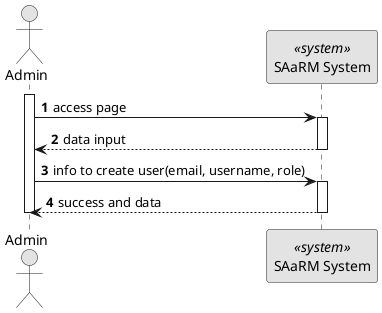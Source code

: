 @startuml 5.1.1
skinparam monochrome true
skinparam packageStyle rectangle
skinparam shadowing false

autonumber

actor "Admin" as AD
participant "SAaRM System" as SYS <<system>>

activate AD
AD -> SYS: access page
activate SYS
SYS --> AD : data input
deactivate SYS
AD -> SYS : info to create user(email, username, role)
activate SYS
SYS --> AD : success and data

deactivate SYS

deactivate AD



@enduml